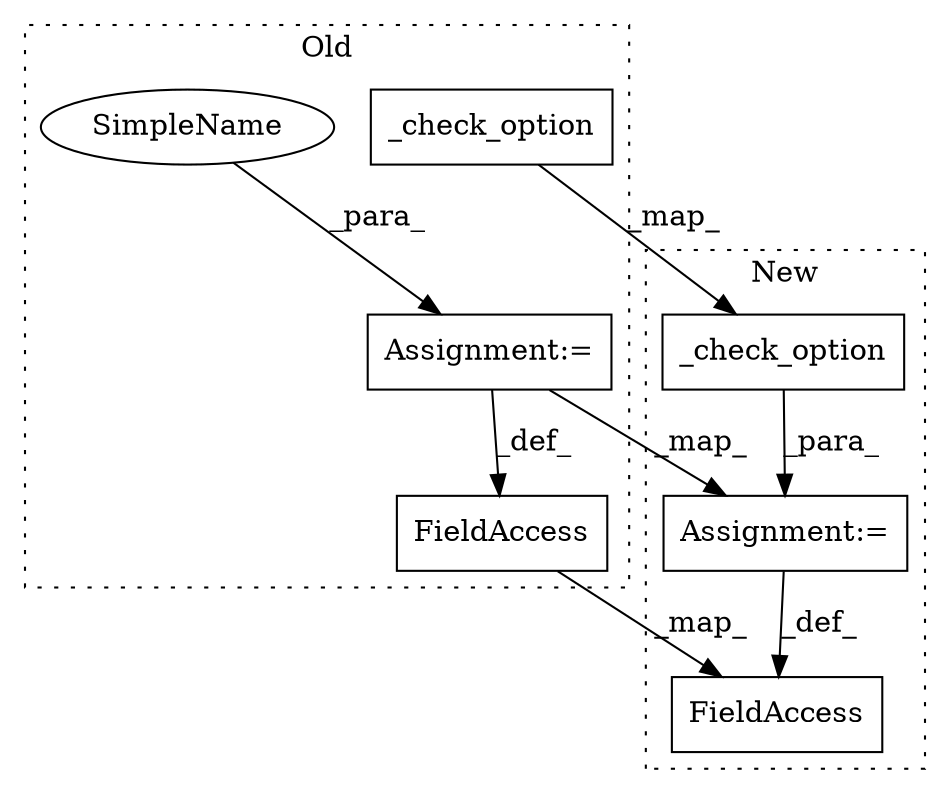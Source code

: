digraph G {
subgraph cluster0 {
1 [label="_check_option" a="32" s="1443,1533" l="14,2" shape="box"];
3 [label="Assignment:=" a="7" s="1561" l="1" shape="box"];
5 [label="FieldAccess" a="22" s="1541" l="20" shape="box"];
7 [label="SimpleName" a="42" s="1562" l="15" shape="ellipse"];
label = "Old";
style="dotted";
}
subgraph cluster1 {
2 [label="_check_option" a="32" s="1444,1534" l="14,2" shape="box"];
4 [label="Assignment:=" a="7" s="1443" l="1" shape="box"];
6 [label="FieldAccess" a="22" s="1423" l="20" shape="box"];
label = "New";
style="dotted";
}
1 -> 2 [label="_map_"];
2 -> 4 [label="_para_"];
3 -> 5 [label="_def_"];
3 -> 4 [label="_map_"];
4 -> 6 [label="_def_"];
5 -> 6 [label="_map_"];
7 -> 3 [label="_para_"];
}